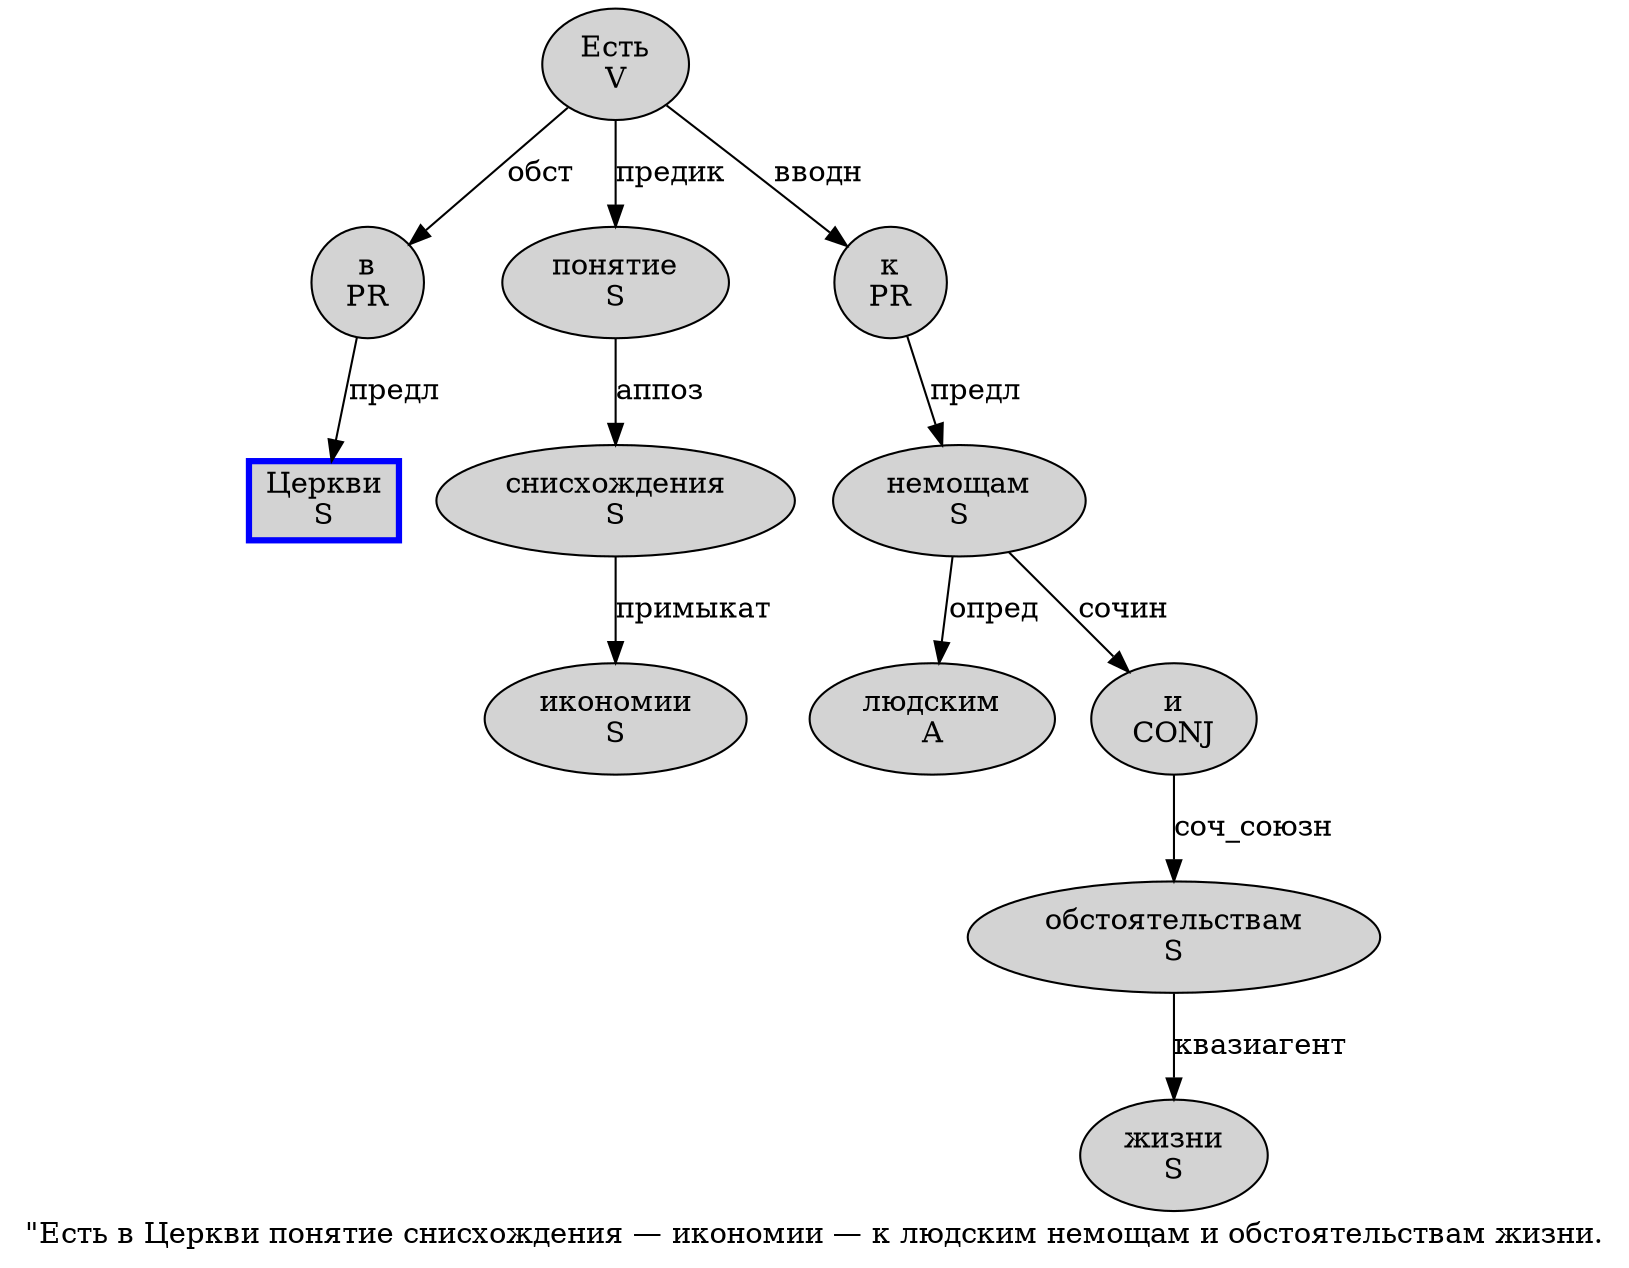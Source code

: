 digraph SENTENCE_836 {
	graph [label="\"Есть в Церкви понятие снисхождения — икономии — к людским немощам и обстоятельствам жизни."]
	node [style=filled]
		1 [label="Есть
V" color="" fillcolor=lightgray penwidth=1 shape=ellipse]
		2 [label="в
PR" color="" fillcolor=lightgray penwidth=1 shape=ellipse]
		3 [label="Церкви
S" color=blue fillcolor=lightgray penwidth=3 shape=box]
		4 [label="понятие
S" color="" fillcolor=lightgray penwidth=1 shape=ellipse]
		5 [label="снисхождения
S" color="" fillcolor=lightgray penwidth=1 shape=ellipse]
		7 [label="икономии
S" color="" fillcolor=lightgray penwidth=1 shape=ellipse]
		9 [label="к
PR" color="" fillcolor=lightgray penwidth=1 shape=ellipse]
		10 [label="людским
A" color="" fillcolor=lightgray penwidth=1 shape=ellipse]
		11 [label="немощам
S" color="" fillcolor=lightgray penwidth=1 shape=ellipse]
		12 [label="и
CONJ" color="" fillcolor=lightgray penwidth=1 shape=ellipse]
		13 [label="обстоятельствам
S" color="" fillcolor=lightgray penwidth=1 shape=ellipse]
		14 [label="жизни
S" color="" fillcolor=lightgray penwidth=1 shape=ellipse]
			5 -> 7 [label="примыкат"]
			2 -> 3 [label="предл"]
			9 -> 11 [label="предл"]
			12 -> 13 [label="соч_союзн"]
			11 -> 10 [label="опред"]
			11 -> 12 [label="сочин"]
			1 -> 2 [label="обст"]
			1 -> 4 [label="предик"]
			1 -> 9 [label="вводн"]
			4 -> 5 [label="аппоз"]
			13 -> 14 [label="квазиагент"]
}
